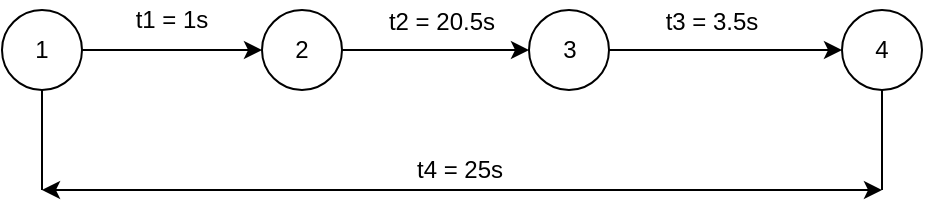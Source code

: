 <mxfile version="14.9.6" type="device"><diagram id="H2ODctoYHsTP8qemrxqE" name="Página-1"><mxGraphModel dx="1024" dy="592" grid="1" gridSize="10" guides="1" tooltips="1" connect="1" arrows="1" fold="1" page="1" pageScale="1" pageWidth="827" pageHeight="1169" math="0" shadow="0"><root><mxCell id="0"/><mxCell id="1" parent="0"/><mxCell id="fBkRvrjc6HzYnikRwpbx-1" value="1" style="ellipse;whiteSpace=wrap;html=1;" parent="1" vertex="1"><mxGeometry x="110" y="190" width="40" height="40" as="geometry"/></mxCell><mxCell id="fBkRvrjc6HzYnikRwpbx-2" value="2" style="ellipse;whiteSpace=wrap;html=1;" parent="1" vertex="1"><mxGeometry x="240" y="190" width="40" height="40" as="geometry"/></mxCell><mxCell id="fBkRvrjc6HzYnikRwpbx-3" value="3" style="ellipse;whiteSpace=wrap;html=1;" parent="1" vertex="1"><mxGeometry x="373.5" y="190" width="40" height="40" as="geometry"/></mxCell><mxCell id="fBkRvrjc6HzYnikRwpbx-4" value="4" style="ellipse;whiteSpace=wrap;html=1;" parent="1" vertex="1"><mxGeometry x="530" y="190" width="40" height="40" as="geometry"/></mxCell><mxCell id="fBkRvrjc6HzYnikRwpbx-5" value="" style="endArrow=none;html=1;entryX=0.5;entryY=1;entryDx=0;entryDy=0;" parent="1" target="fBkRvrjc6HzYnikRwpbx-1" edge="1"><mxGeometry width="50" height="50" relative="1" as="geometry"><mxPoint x="130" y="280" as="sourcePoint"/><mxPoint x="440" y="280" as="targetPoint"/></mxGeometry></mxCell><mxCell id="fBkRvrjc6HzYnikRwpbx-6" value="" style="endArrow=none;html=1;entryX=0.5;entryY=1;entryDx=0;entryDy=0;" parent="1" target="fBkRvrjc6HzYnikRwpbx-4" edge="1"><mxGeometry width="50" height="50" relative="1" as="geometry"><mxPoint x="550" y="280" as="sourcePoint"/><mxPoint x="590" y="250" as="targetPoint"/></mxGeometry></mxCell><mxCell id="fBkRvrjc6HzYnikRwpbx-7" value="" style="endArrow=classic;html=1;exitX=1;exitY=0.5;exitDx=0;exitDy=0;entryX=0;entryY=0.5;entryDx=0;entryDy=0;" parent="1" source="fBkRvrjc6HzYnikRwpbx-1" target="fBkRvrjc6HzYnikRwpbx-2" edge="1"><mxGeometry width="50" height="50" relative="1" as="geometry"><mxPoint x="390" y="330" as="sourcePoint"/><mxPoint x="440" y="280" as="targetPoint"/></mxGeometry></mxCell><mxCell id="fBkRvrjc6HzYnikRwpbx-8" value="" style="endArrow=classic;html=1;exitX=1;exitY=0.5;exitDx=0;exitDy=0;entryX=0;entryY=0.5;entryDx=0;entryDy=0;" parent="1" source="fBkRvrjc6HzYnikRwpbx-2" target="fBkRvrjc6HzYnikRwpbx-3" edge="1"><mxGeometry width="50" height="50" relative="1" as="geometry"><mxPoint x="280" y="380" as="sourcePoint"/><mxPoint x="330" y="330" as="targetPoint"/></mxGeometry></mxCell><mxCell id="fBkRvrjc6HzYnikRwpbx-9" value="" style="endArrow=classic;html=1;exitX=1;exitY=0.5;exitDx=0;exitDy=0;entryX=0;entryY=0.5;entryDx=0;entryDy=0;" parent="1" source="fBkRvrjc6HzYnikRwpbx-3" target="fBkRvrjc6HzYnikRwpbx-4" edge="1"><mxGeometry width="50" height="50" relative="1" as="geometry"><mxPoint x="360" y="400" as="sourcePoint"/><mxPoint x="410" y="350" as="targetPoint"/></mxGeometry></mxCell><mxCell id="fBkRvrjc6HzYnikRwpbx-11" value="" style="endArrow=classic;startArrow=classic;html=1;" parent="1" edge="1"><mxGeometry width="50" height="50" relative="1" as="geometry"><mxPoint x="130" y="280" as="sourcePoint"/><mxPoint x="550" y="280" as="targetPoint"/></mxGeometry></mxCell><mxCell id="fBkRvrjc6HzYnikRwpbx-12" value="t2 = 20.5s" style="text;html=1;strokeColor=none;fillColor=none;align=center;verticalAlign=middle;whiteSpace=wrap;rounded=0;" parent="1" vertex="1"><mxGeometry x="290" y="186" width="80" height="20" as="geometry"/></mxCell><mxCell id="fBkRvrjc6HzYnikRwpbx-13" value="t1 = 1s" style="text;html=1;strokeColor=none;fillColor=none;align=center;verticalAlign=middle;whiteSpace=wrap;rounded=0;" parent="1" vertex="1"><mxGeometry x="160" y="185" width="70" height="20" as="geometry"/></mxCell><mxCell id="fBkRvrjc6HzYnikRwpbx-14" value="t4 = 25s" style="text;html=1;strokeColor=none;fillColor=none;align=center;verticalAlign=middle;whiteSpace=wrap;rounded=0;" parent="1" vertex="1"><mxGeometry x="303.5" y="260" width="70" height="20" as="geometry"/></mxCell><mxCell id="fBkRvrjc6HzYnikRwpbx-15" value="t3 = 3.5s" style="text;html=1;strokeColor=none;fillColor=none;align=center;verticalAlign=middle;whiteSpace=wrap;rounded=0;" parent="1" vertex="1"><mxGeometry x="430" y="186" width="70" height="20" as="geometry"/></mxCell></root></mxGraphModel></diagram></mxfile>